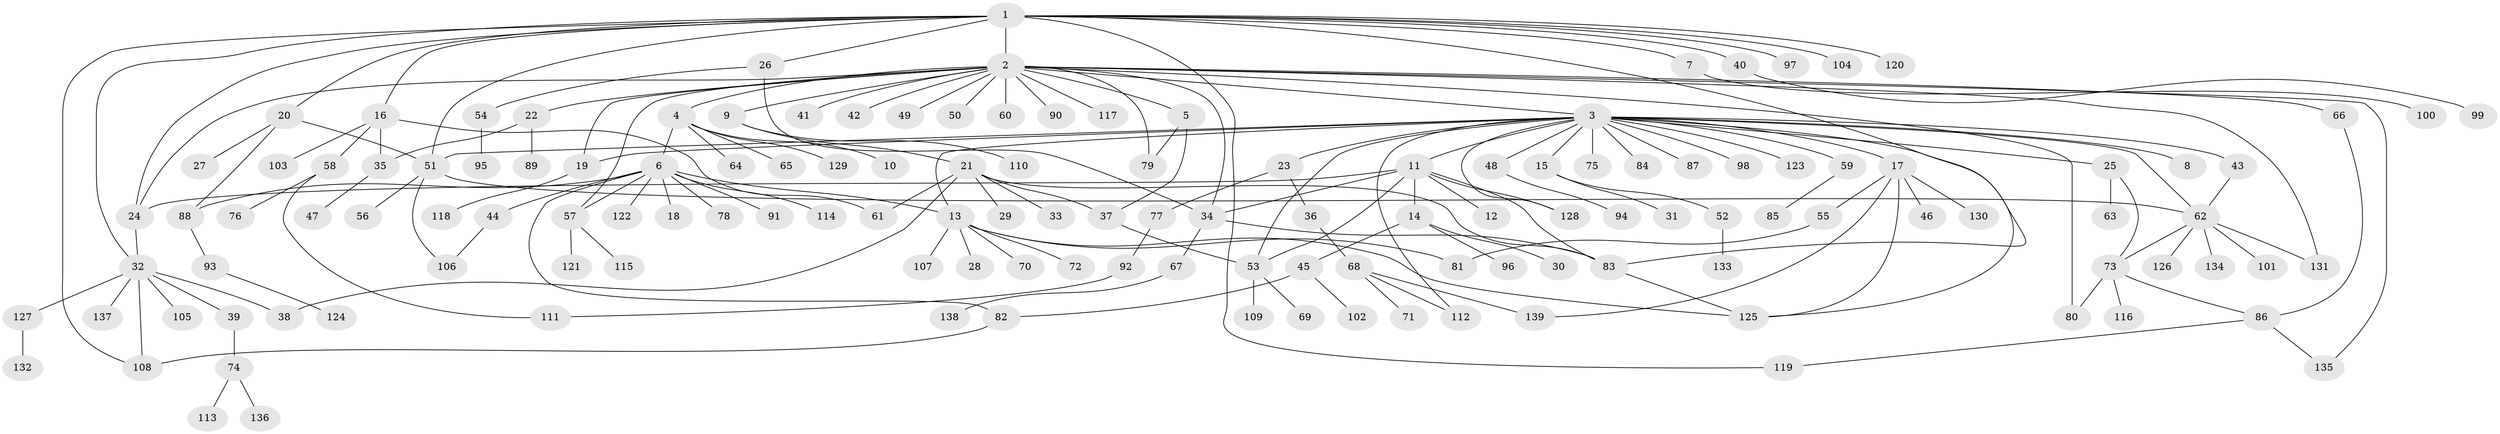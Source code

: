 // coarse degree distribution, {7: 0.017857142857142856, 1: 0.42857142857142855, 4: 0.10714285714285714, 2: 0.17857142857142858, 5: 0.10714285714285714, 6: 0.017857142857142856, 3: 0.07142857142857142, 8: 0.017857142857142856, 11: 0.017857142857142856, 18: 0.03571428571428571}
// Generated by graph-tools (version 1.1) at 2025/36/03/04/25 23:36:41]
// undirected, 139 vertices, 179 edges
graph export_dot {
  node [color=gray90,style=filled];
  1;
  2;
  3;
  4;
  5;
  6;
  7;
  8;
  9;
  10;
  11;
  12;
  13;
  14;
  15;
  16;
  17;
  18;
  19;
  20;
  21;
  22;
  23;
  24;
  25;
  26;
  27;
  28;
  29;
  30;
  31;
  32;
  33;
  34;
  35;
  36;
  37;
  38;
  39;
  40;
  41;
  42;
  43;
  44;
  45;
  46;
  47;
  48;
  49;
  50;
  51;
  52;
  53;
  54;
  55;
  56;
  57;
  58;
  59;
  60;
  61;
  62;
  63;
  64;
  65;
  66;
  67;
  68;
  69;
  70;
  71;
  72;
  73;
  74;
  75;
  76;
  77;
  78;
  79;
  80;
  81;
  82;
  83;
  84;
  85;
  86;
  87;
  88;
  89;
  90;
  91;
  92;
  93;
  94;
  95;
  96;
  97;
  98;
  99;
  100;
  101;
  102;
  103;
  104;
  105;
  106;
  107;
  108;
  109;
  110;
  111;
  112;
  113;
  114;
  115;
  116;
  117;
  118;
  119;
  120;
  121;
  122;
  123;
  124;
  125;
  126;
  127;
  128;
  129;
  130;
  131;
  132;
  133;
  134;
  135;
  136;
  137;
  138;
  139;
  1 -- 2;
  1 -- 7;
  1 -- 16;
  1 -- 20;
  1 -- 24;
  1 -- 26;
  1 -- 32;
  1 -- 40;
  1 -- 51;
  1 -- 83;
  1 -- 97;
  1 -- 104;
  1 -- 108;
  1 -- 119;
  1 -- 120;
  2 -- 3;
  2 -- 4;
  2 -- 5;
  2 -- 9;
  2 -- 19;
  2 -- 22;
  2 -- 24;
  2 -- 34;
  2 -- 41;
  2 -- 42;
  2 -- 49;
  2 -- 50;
  2 -- 57;
  2 -- 60;
  2 -- 66;
  2 -- 79;
  2 -- 80;
  2 -- 90;
  2 -- 117;
  2 -- 131;
  2 -- 135;
  3 -- 8;
  3 -- 11;
  3 -- 13;
  3 -- 15;
  3 -- 17;
  3 -- 19;
  3 -- 23;
  3 -- 25;
  3 -- 43;
  3 -- 48;
  3 -- 51;
  3 -- 53;
  3 -- 59;
  3 -- 62;
  3 -- 75;
  3 -- 84;
  3 -- 87;
  3 -- 98;
  3 -- 112;
  3 -- 123;
  3 -- 125;
  3 -- 128;
  4 -- 6;
  4 -- 10;
  4 -- 64;
  4 -- 65;
  4 -- 129;
  5 -- 37;
  5 -- 79;
  6 -- 13;
  6 -- 18;
  6 -- 44;
  6 -- 57;
  6 -- 78;
  6 -- 82;
  6 -- 88;
  6 -- 91;
  6 -- 114;
  6 -- 122;
  7 -- 100;
  9 -- 21;
  9 -- 110;
  11 -- 12;
  11 -- 14;
  11 -- 24;
  11 -- 34;
  11 -- 53;
  11 -- 83;
  11 -- 128;
  13 -- 28;
  13 -- 70;
  13 -- 72;
  13 -- 81;
  13 -- 107;
  13 -- 125;
  14 -- 30;
  14 -- 45;
  14 -- 96;
  15 -- 31;
  15 -- 52;
  16 -- 35;
  16 -- 58;
  16 -- 61;
  16 -- 103;
  17 -- 46;
  17 -- 55;
  17 -- 125;
  17 -- 130;
  17 -- 139;
  19 -- 118;
  20 -- 27;
  20 -- 51;
  20 -- 88;
  21 -- 29;
  21 -- 33;
  21 -- 37;
  21 -- 38;
  21 -- 61;
  21 -- 83;
  22 -- 35;
  22 -- 89;
  23 -- 36;
  23 -- 77;
  24 -- 32;
  25 -- 63;
  25 -- 73;
  26 -- 34;
  26 -- 54;
  32 -- 38;
  32 -- 39;
  32 -- 105;
  32 -- 108;
  32 -- 127;
  32 -- 137;
  34 -- 67;
  34 -- 83;
  35 -- 47;
  36 -- 68;
  37 -- 53;
  39 -- 74;
  40 -- 99;
  43 -- 62;
  44 -- 106;
  45 -- 82;
  45 -- 102;
  48 -- 94;
  51 -- 56;
  51 -- 62;
  51 -- 106;
  52 -- 133;
  53 -- 69;
  53 -- 109;
  54 -- 95;
  55 -- 81;
  57 -- 115;
  57 -- 121;
  58 -- 76;
  58 -- 111;
  59 -- 85;
  62 -- 73;
  62 -- 101;
  62 -- 126;
  62 -- 131;
  62 -- 134;
  66 -- 86;
  67 -- 138;
  68 -- 71;
  68 -- 112;
  68 -- 139;
  73 -- 80;
  73 -- 86;
  73 -- 116;
  74 -- 113;
  74 -- 136;
  77 -- 92;
  82 -- 108;
  83 -- 125;
  86 -- 119;
  86 -- 135;
  88 -- 93;
  92 -- 111;
  93 -- 124;
  127 -- 132;
}
